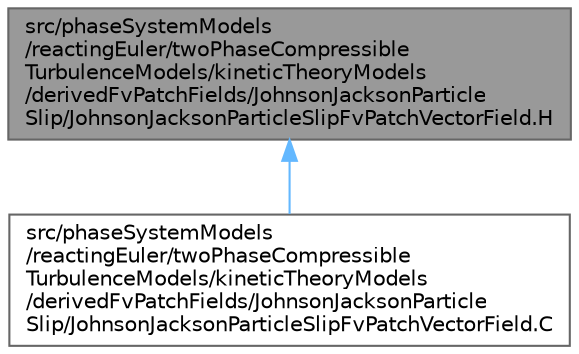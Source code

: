 digraph "src/phaseSystemModels/reactingEuler/twoPhaseCompressibleTurbulenceModels/kineticTheoryModels/derivedFvPatchFields/JohnsonJacksonParticleSlip/JohnsonJacksonParticleSlipFvPatchVectorField.H"
{
 // LATEX_PDF_SIZE
  bgcolor="transparent";
  edge [fontname=Helvetica,fontsize=10,labelfontname=Helvetica,labelfontsize=10];
  node [fontname=Helvetica,fontsize=10,shape=box,height=0.2,width=0.4];
  Node1 [id="Node000001",label="src/phaseSystemModels\l/reactingEuler/twoPhaseCompressible\lTurbulenceModels/kineticTheoryModels\l/derivedFvPatchFields/JohnsonJacksonParticle\lSlip/JohnsonJacksonParticleSlipFvPatchVectorField.H",height=0.2,width=0.4,color="gray40", fillcolor="grey60", style="filled", fontcolor="black",tooltip=" "];
  Node1 -> Node2 [id="edge1_Node000001_Node000002",dir="back",color="steelblue1",style="solid",tooltip=" "];
  Node2 [id="Node000002",label="src/phaseSystemModels\l/reactingEuler/twoPhaseCompressible\lTurbulenceModels/kineticTheoryModels\l/derivedFvPatchFields/JohnsonJacksonParticle\lSlip/JohnsonJacksonParticleSlipFvPatchVectorField.C",height=0.2,width=0.4,color="grey40", fillcolor="white", style="filled",URL="$reactingEuler_2twoPhaseCompressibleTurbulenceModels_2kineticTheoryModels_2derivedFvPatchFields_2f6d8b41640acb4cff2f6840bec9a27b5.html",tooltip=" "];
}
